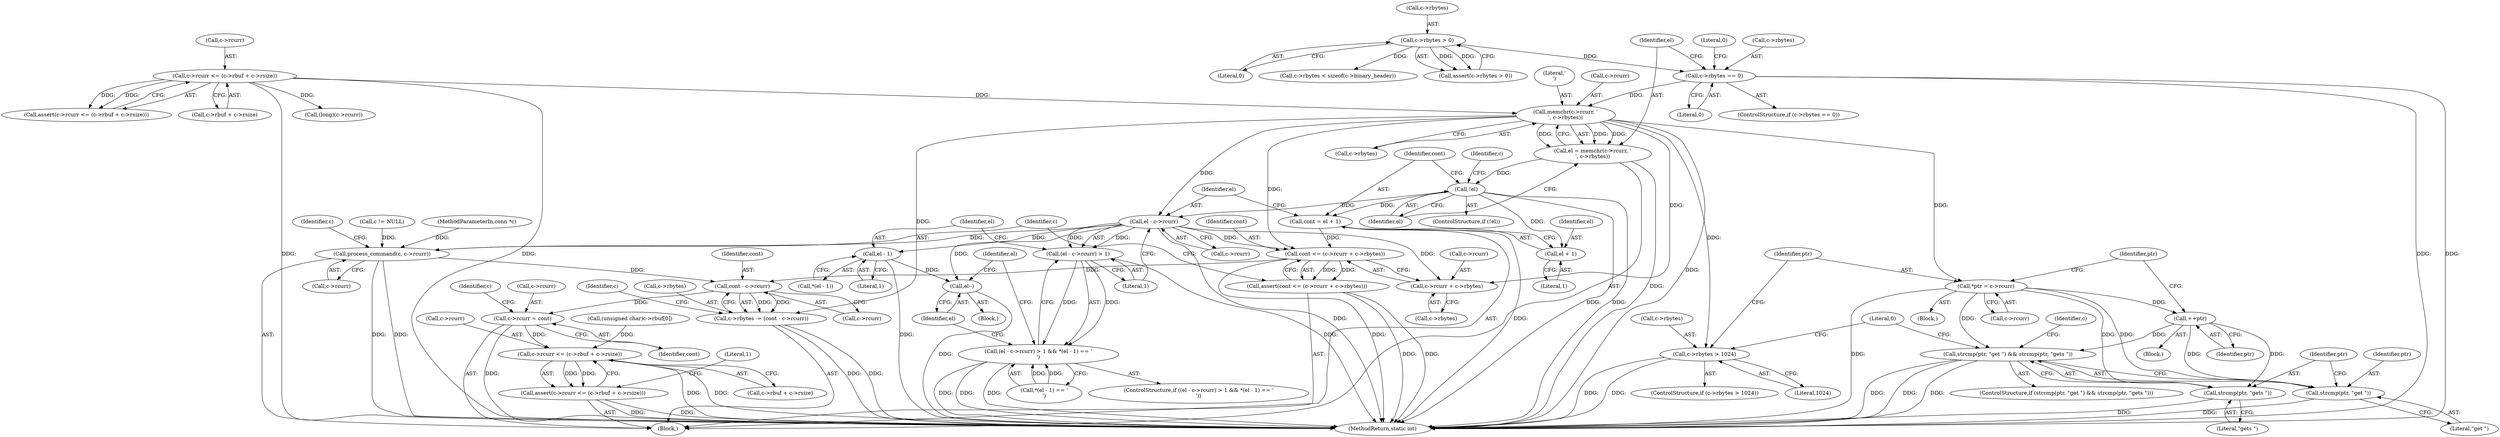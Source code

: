 digraph "0_memcached_d9cd01ede97f4145af9781d448c62a3318952719@API" {
"1000484" [label="(Call,memchr(c->rcurr, '\n', c->rbytes))"];
"1000115" [label="(Call,c->rcurr <= (c->rbuf + c->rsize))"];
"1000475" [label="(Call,c->rbytes == 0)"];
"1000127" [label="(Call,c->rbytes > 0)"];
"1000482" [label="(Call,el = memchr(c->rcurr, '\n', c->rbytes))"];
"1000493" [label="(Call,!el)"];
"1000533" [label="(Call,cont = el + 1)"];
"1000561" [label="(Call,cont <= (c->rcurr + c->rbytes))"];
"1000560" [label="(Call,assert(cont <= (c->rcurr + c->rbytes)))"];
"1000579" [label="(Call,cont - c->rcurr)"];
"1000575" [label="(Call,c->rbytes -= (cont - c->rcurr))"];
"1000584" [label="(Call,c->rcurr = cont)"];
"1000590" [label="(Call,c->rcurr <= (c->rbuf + c->rsize))"];
"1000589" [label="(Call,assert(c->rcurr <= (c->rbuf + c->rsize)))"];
"1000535" [label="(Call,el + 1)"];
"1000541" [label="(Call,el - c->rcurr)"];
"1000540" [label="(Call,(el - c->rcurr) > 1)"];
"1000539" [label="(Call,(el - c->rcurr) > 1 && *(el - 1) == '\r')"];
"1000549" [label="(Call,el - 1)"];
"1000554" [label="(Call,el--)"];
"1000563" [label="(Call,c->rcurr + c->rbytes)"];
"1000570" [label="(Call,process_command(c, c->rcurr))"];
"1000497" [label="(Call,c->rbytes > 1024)"];
"1000504" [label="(Call,*ptr = c->rcurr)"];
"1000515" [label="(Call,++ptr)"];
"1000518" [label="(Call,strcmp(ptr, \"get \") && strcmp(ptr, \"gets \"))"];
"1000519" [label="(Call,strcmp(ptr, \"get \"))"];
"1000522" [label="(Call,strcmp(ptr, \"gets \"))"];
"1000561" [label="(Call,cont <= (c->rcurr + c->rbytes))"];
"1000108" [label="(MethodParameterIn,conn *c)"];
"1000494" [label="(Identifier,el)"];
"1000519" [label="(Call,strcmp(ptr, \"get \"))"];
"1000482" [label="(Call,el = memchr(c->rcurr, '\n', c->rbytes))"];
"1000515" [label="(Call,++ptr)"];
"1000114" [label="(Call,assert(c->rcurr <= (c->rbuf + c->rsize)))"];
"1000547" [label="(Call,*(el - 1) == '\r')"];
"1000533" [label="(Call,cont = el + 1)"];
"1000475" [label="(Call,c->rbytes == 0)"];
"1000127" [label="(Call,c->rbytes > 0)"];
"1000590" [label="(Call,c->rcurr <= (c->rbuf + c->rsize))"];
"1000551" [label="(Literal,1)"];
"1000506" [label="(Call,c->rcurr)"];
"1000514" [label="(Block,)"];
"1000555" [label="(Identifier,el)"];
"1000131" [label="(Literal,0)"];
"1000485" [label="(Call,c->rcurr)"];
"1000128" [label="(Call,c->rbytes)"];
"1000577" [label="(Identifier,c)"];
"1000492" [label="(ControlStructure,if (!el))"];
"1000505" [label="(Identifier,ptr)"];
"1000586" [label="(Identifier,c)"];
"1000532" [label="(Literal,0)"];
"1000594" [label="(Call,c->rbuf + c->rsize)"];
"1000517" [label="(ControlStructure,if (strcmp(ptr, \"get \") && strcmp(ptr, \"gets \")))"];
"1000116" [label="(Call,c->rcurr)"];
"1000542" [label="(Identifier,el)"];
"1000591" [label="(Call,c->rcurr)"];
"1000479" [label="(Literal,0)"];
"1000504" [label="(Call,*ptr = c->rcurr)"];
"1000502" [label="(Block,)"];
"1000498" [label="(Call,c->rbytes)"];
"1000603" [label="(MethodReturn,static int)"];
"1000536" [label="(Identifier,el)"];
"1000541" [label="(Call,el - c->rcurr)"];
"1000147" [label="(Call,(unsigned char)c->rbuf[0])"];
"1000483" [label="(Identifier,el)"];
"1000575" [label="(Call,c->rbytes -= (cont - c->rcurr))"];
"1000581" [label="(Call,c->rcurr)"];
"1000493" [label="(Call,!el)"];
"1000546" [label="(Literal,1)"];
"1000550" [label="(Identifier,el)"];
"1000481" [label="(Literal,0)"];
"1000499" [label="(Identifier,c)"];
"1000535" [label="(Call,el + 1)"];
"1000589" [label="(Call,assert(c->rcurr <= (c->rbuf + c->rsize)))"];
"1000521" [label="(Literal,\"get \")"];
"1000474" [label="(ControlStructure,if (c->rbytes == 0))"];
"1000126" [label="(Call,assert(c->rbytes > 0))"];
"1000488" [label="(Literal,'\n')"];
"1000497" [label="(Call,c->rbytes > 1024)"];
"1000571" [label="(Identifier,c)"];
"1000580" [label="(Identifier,cont)"];
"1000115" [label="(Call,c->rcurr <= (c->rbuf + c->rsize))"];
"1000579" [label="(Call,cont - c->rcurr)"];
"1000537" [label="(Literal,1)"];
"1000585" [label="(Call,c->rcurr)"];
"1000564" [label="(Call,c->rcurr)"];
"1000588" [label="(Identifier,cont)"];
"1000570" [label="(Call,process_command(c, c->rcurr))"];
"1000520" [label="(Identifier,ptr)"];
"1000516" [label="(Identifier,ptr)"];
"1000548" [label="(Call,*(el - 1))"];
"1000211" [label="(Call,(long)(c->rcurr))"];
"1000489" [label="(Call,c->rbytes)"];
"1000195" [label="(Call,c->rbytes < sizeof(c->binary_header))"];
"1000501" [label="(Literal,1024)"];
"1000576" [label="(Call,c->rbytes)"];
"1000584" [label="(Call,c->rcurr = cont)"];
"1000549" [label="(Call,el - 1)"];
"1000496" [label="(ControlStructure,if (c->rbytes > 1024))"];
"1000471" [label="(Block,)"];
"1000558" [label="(Identifier,el)"];
"1000111" [label="(Call,c != NULL)"];
"1000563" [label="(Call,c->rcurr + c->rbytes)"];
"1000476" [label="(Call,c->rbytes)"];
"1000539" [label="(Call,(el - c->rcurr) > 1 && *(el - 1) == '\r')"];
"1000602" [label="(Literal,1)"];
"1000554" [label="(Call,el--)"];
"1000560" [label="(Call,assert(cont <= (c->rcurr + c->rbytes)))"];
"1000119" [label="(Call,c->rbuf + c->rsize)"];
"1000512" [label="(Identifier,ptr)"];
"1000534" [label="(Identifier,cont)"];
"1000527" [label="(Identifier,c)"];
"1000553" [label="(Block,)"];
"1000522" [label="(Call,strcmp(ptr, \"gets \"))"];
"1000562" [label="(Identifier,cont)"];
"1000540" [label="(Call,(el - c->rcurr) > 1)"];
"1000524" [label="(Literal,\"gets \")"];
"1000592" [label="(Identifier,c)"];
"1000538" [label="(ControlStructure,if ((el - c->rcurr) > 1 && *(el - 1) == '\r'))"];
"1000543" [label="(Call,c->rcurr)"];
"1000518" [label="(Call,strcmp(ptr, \"get \") && strcmp(ptr, \"gets \"))"];
"1000523" [label="(Identifier,ptr)"];
"1000484" [label="(Call,memchr(c->rcurr, '\n', c->rbytes))"];
"1000567" [label="(Call,c->rbytes)"];
"1000572" [label="(Call,c->rcurr)"];
"1000484" -> "1000482"  [label="AST: "];
"1000484" -> "1000489"  [label="CFG: "];
"1000485" -> "1000484"  [label="AST: "];
"1000488" -> "1000484"  [label="AST: "];
"1000489" -> "1000484"  [label="AST: "];
"1000482" -> "1000484"  [label="CFG: "];
"1000484" -> "1000603"  [label="DDG: "];
"1000484" -> "1000482"  [label="DDG: "];
"1000484" -> "1000482"  [label="DDG: "];
"1000484" -> "1000482"  [label="DDG: "];
"1000115" -> "1000484"  [label="DDG: "];
"1000475" -> "1000484"  [label="DDG: "];
"1000484" -> "1000497"  [label="DDG: "];
"1000484" -> "1000504"  [label="DDG: "];
"1000484" -> "1000541"  [label="DDG: "];
"1000484" -> "1000561"  [label="DDG: "];
"1000484" -> "1000563"  [label="DDG: "];
"1000484" -> "1000575"  [label="DDG: "];
"1000115" -> "1000114"  [label="AST: "];
"1000115" -> "1000119"  [label="CFG: "];
"1000116" -> "1000115"  [label="AST: "];
"1000119" -> "1000115"  [label="AST: "];
"1000114" -> "1000115"  [label="CFG: "];
"1000115" -> "1000603"  [label="DDG: "];
"1000115" -> "1000603"  [label="DDG: "];
"1000115" -> "1000114"  [label="DDG: "];
"1000115" -> "1000114"  [label="DDG: "];
"1000115" -> "1000211"  [label="DDG: "];
"1000475" -> "1000474"  [label="AST: "];
"1000475" -> "1000479"  [label="CFG: "];
"1000476" -> "1000475"  [label="AST: "];
"1000479" -> "1000475"  [label="AST: "];
"1000481" -> "1000475"  [label="CFG: "];
"1000483" -> "1000475"  [label="CFG: "];
"1000475" -> "1000603"  [label="DDG: "];
"1000475" -> "1000603"  [label="DDG: "];
"1000127" -> "1000475"  [label="DDG: "];
"1000127" -> "1000126"  [label="AST: "];
"1000127" -> "1000131"  [label="CFG: "];
"1000128" -> "1000127"  [label="AST: "];
"1000131" -> "1000127"  [label="AST: "];
"1000126" -> "1000127"  [label="CFG: "];
"1000127" -> "1000126"  [label="DDG: "];
"1000127" -> "1000126"  [label="DDG: "];
"1000127" -> "1000195"  [label="DDG: "];
"1000482" -> "1000471"  [label="AST: "];
"1000483" -> "1000482"  [label="AST: "];
"1000494" -> "1000482"  [label="CFG: "];
"1000482" -> "1000603"  [label="DDG: "];
"1000482" -> "1000493"  [label="DDG: "];
"1000493" -> "1000492"  [label="AST: "];
"1000493" -> "1000494"  [label="CFG: "];
"1000494" -> "1000493"  [label="AST: "];
"1000499" -> "1000493"  [label="CFG: "];
"1000534" -> "1000493"  [label="CFG: "];
"1000493" -> "1000603"  [label="DDG: "];
"1000493" -> "1000603"  [label="DDG: "];
"1000493" -> "1000533"  [label="DDG: "];
"1000493" -> "1000535"  [label="DDG: "];
"1000493" -> "1000541"  [label="DDG: "];
"1000533" -> "1000471"  [label="AST: "];
"1000533" -> "1000535"  [label="CFG: "];
"1000534" -> "1000533"  [label="AST: "];
"1000535" -> "1000533"  [label="AST: "];
"1000542" -> "1000533"  [label="CFG: "];
"1000533" -> "1000603"  [label="DDG: "];
"1000533" -> "1000561"  [label="DDG: "];
"1000561" -> "1000560"  [label="AST: "];
"1000561" -> "1000563"  [label="CFG: "];
"1000562" -> "1000561"  [label="AST: "];
"1000563" -> "1000561"  [label="AST: "];
"1000560" -> "1000561"  [label="CFG: "];
"1000561" -> "1000603"  [label="DDG: "];
"1000561" -> "1000560"  [label="DDG: "];
"1000561" -> "1000560"  [label="DDG: "];
"1000541" -> "1000561"  [label="DDG: "];
"1000561" -> "1000579"  [label="DDG: "];
"1000560" -> "1000471"  [label="AST: "];
"1000571" -> "1000560"  [label="CFG: "];
"1000560" -> "1000603"  [label="DDG: "];
"1000560" -> "1000603"  [label="DDG: "];
"1000579" -> "1000575"  [label="AST: "];
"1000579" -> "1000581"  [label="CFG: "];
"1000580" -> "1000579"  [label="AST: "];
"1000581" -> "1000579"  [label="AST: "];
"1000575" -> "1000579"  [label="CFG: "];
"1000579" -> "1000575"  [label="DDG: "];
"1000579" -> "1000575"  [label="DDG: "];
"1000570" -> "1000579"  [label="DDG: "];
"1000579" -> "1000584"  [label="DDG: "];
"1000575" -> "1000471"  [label="AST: "];
"1000576" -> "1000575"  [label="AST: "];
"1000586" -> "1000575"  [label="CFG: "];
"1000575" -> "1000603"  [label="DDG: "];
"1000575" -> "1000603"  [label="DDG: "];
"1000584" -> "1000471"  [label="AST: "];
"1000584" -> "1000588"  [label="CFG: "];
"1000585" -> "1000584"  [label="AST: "];
"1000588" -> "1000584"  [label="AST: "];
"1000592" -> "1000584"  [label="CFG: "];
"1000584" -> "1000603"  [label="DDG: "];
"1000584" -> "1000590"  [label="DDG: "];
"1000590" -> "1000589"  [label="AST: "];
"1000590" -> "1000594"  [label="CFG: "];
"1000591" -> "1000590"  [label="AST: "];
"1000594" -> "1000590"  [label="AST: "];
"1000589" -> "1000590"  [label="CFG: "];
"1000590" -> "1000603"  [label="DDG: "];
"1000590" -> "1000603"  [label="DDG: "];
"1000590" -> "1000589"  [label="DDG: "];
"1000590" -> "1000589"  [label="DDG: "];
"1000147" -> "1000590"  [label="DDG: "];
"1000589" -> "1000471"  [label="AST: "];
"1000602" -> "1000589"  [label="CFG: "];
"1000589" -> "1000603"  [label="DDG: "];
"1000589" -> "1000603"  [label="DDG: "];
"1000535" -> "1000537"  [label="CFG: "];
"1000536" -> "1000535"  [label="AST: "];
"1000537" -> "1000535"  [label="AST: "];
"1000541" -> "1000540"  [label="AST: "];
"1000541" -> "1000543"  [label="CFG: "];
"1000542" -> "1000541"  [label="AST: "];
"1000543" -> "1000541"  [label="AST: "];
"1000546" -> "1000541"  [label="CFG: "];
"1000541" -> "1000603"  [label="DDG: "];
"1000541" -> "1000540"  [label="DDG: "];
"1000541" -> "1000540"  [label="DDG: "];
"1000541" -> "1000549"  [label="DDG: "];
"1000541" -> "1000554"  [label="DDG: "];
"1000541" -> "1000563"  [label="DDG: "];
"1000541" -> "1000570"  [label="DDG: "];
"1000540" -> "1000539"  [label="AST: "];
"1000540" -> "1000546"  [label="CFG: "];
"1000546" -> "1000540"  [label="AST: "];
"1000550" -> "1000540"  [label="CFG: "];
"1000539" -> "1000540"  [label="CFG: "];
"1000540" -> "1000603"  [label="DDG: "];
"1000540" -> "1000539"  [label="DDG: "];
"1000540" -> "1000539"  [label="DDG: "];
"1000539" -> "1000538"  [label="AST: "];
"1000539" -> "1000547"  [label="CFG: "];
"1000547" -> "1000539"  [label="AST: "];
"1000555" -> "1000539"  [label="CFG: "];
"1000558" -> "1000539"  [label="CFG: "];
"1000539" -> "1000603"  [label="DDG: "];
"1000539" -> "1000603"  [label="DDG: "];
"1000539" -> "1000603"  [label="DDG: "];
"1000547" -> "1000539"  [label="DDG: "];
"1000547" -> "1000539"  [label="DDG: "];
"1000549" -> "1000548"  [label="AST: "];
"1000549" -> "1000551"  [label="CFG: "];
"1000550" -> "1000549"  [label="AST: "];
"1000551" -> "1000549"  [label="AST: "];
"1000548" -> "1000549"  [label="CFG: "];
"1000549" -> "1000603"  [label="DDG: "];
"1000549" -> "1000554"  [label="DDG: "];
"1000554" -> "1000553"  [label="AST: "];
"1000554" -> "1000555"  [label="CFG: "];
"1000555" -> "1000554"  [label="AST: "];
"1000558" -> "1000554"  [label="CFG: "];
"1000554" -> "1000603"  [label="DDG: "];
"1000563" -> "1000567"  [label="CFG: "];
"1000564" -> "1000563"  [label="AST: "];
"1000567" -> "1000563"  [label="AST: "];
"1000570" -> "1000471"  [label="AST: "];
"1000570" -> "1000572"  [label="CFG: "];
"1000571" -> "1000570"  [label="AST: "];
"1000572" -> "1000570"  [label="AST: "];
"1000577" -> "1000570"  [label="CFG: "];
"1000570" -> "1000603"  [label="DDG: "];
"1000570" -> "1000603"  [label="DDG: "];
"1000111" -> "1000570"  [label="DDG: "];
"1000108" -> "1000570"  [label="DDG: "];
"1000497" -> "1000496"  [label="AST: "];
"1000497" -> "1000501"  [label="CFG: "];
"1000498" -> "1000497"  [label="AST: "];
"1000501" -> "1000497"  [label="AST: "];
"1000505" -> "1000497"  [label="CFG: "];
"1000532" -> "1000497"  [label="CFG: "];
"1000497" -> "1000603"  [label="DDG: "];
"1000497" -> "1000603"  [label="DDG: "];
"1000504" -> "1000502"  [label="AST: "];
"1000504" -> "1000506"  [label="CFG: "];
"1000505" -> "1000504"  [label="AST: "];
"1000506" -> "1000504"  [label="AST: "];
"1000512" -> "1000504"  [label="CFG: "];
"1000504" -> "1000603"  [label="DDG: "];
"1000504" -> "1000515"  [label="DDG: "];
"1000504" -> "1000518"  [label="DDG: "];
"1000504" -> "1000519"  [label="DDG: "];
"1000504" -> "1000522"  [label="DDG: "];
"1000515" -> "1000514"  [label="AST: "];
"1000515" -> "1000516"  [label="CFG: "];
"1000516" -> "1000515"  [label="AST: "];
"1000512" -> "1000515"  [label="CFG: "];
"1000515" -> "1000518"  [label="DDG: "];
"1000515" -> "1000519"  [label="DDG: "];
"1000515" -> "1000522"  [label="DDG: "];
"1000518" -> "1000517"  [label="AST: "];
"1000518" -> "1000519"  [label="CFG: "];
"1000518" -> "1000522"  [label="CFG: "];
"1000519" -> "1000518"  [label="AST: "];
"1000522" -> "1000518"  [label="AST: "];
"1000527" -> "1000518"  [label="CFG: "];
"1000532" -> "1000518"  [label="CFG: "];
"1000518" -> "1000603"  [label="DDG: "];
"1000518" -> "1000603"  [label="DDG: "];
"1000518" -> "1000603"  [label="DDG: "];
"1000519" -> "1000521"  [label="CFG: "];
"1000520" -> "1000519"  [label="AST: "];
"1000521" -> "1000519"  [label="AST: "];
"1000523" -> "1000519"  [label="CFG: "];
"1000519" -> "1000603"  [label="DDG: "];
"1000522" -> "1000524"  [label="CFG: "];
"1000523" -> "1000522"  [label="AST: "];
"1000524" -> "1000522"  [label="AST: "];
"1000522" -> "1000603"  [label="DDG: "];
}
